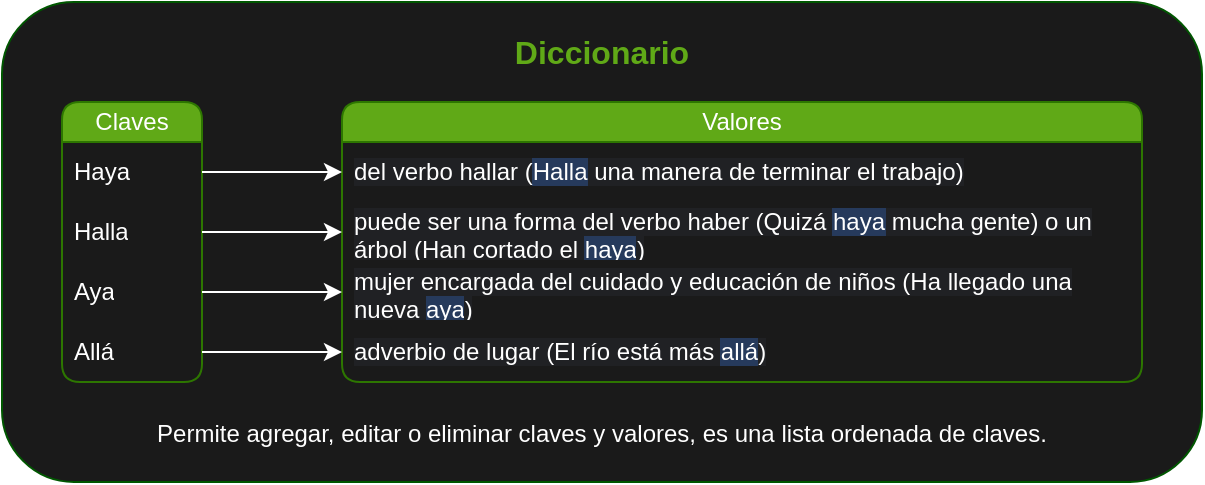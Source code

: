 <mxfile>
    <diagram id="DOsJokR7l6kQFrq2gYUB" name="Página-1">
        <mxGraphModel dx="732" dy="505" grid="1" gridSize="10" guides="1" tooltips="1" connect="1" arrows="1" fold="1" page="1" pageScale="1" pageWidth="827" pageHeight="1169" math="0" shadow="0">
            <root>
                <mxCell id="0"/>
                <mxCell id="1" parent="0"/>
                <mxCell id="2" value="" style="rounded=1;whiteSpace=wrap;html=1;fillColor=#1A1A1A;fontColor=#ffffff;strokeColor=#005700;" parent="1" vertex="1">
                    <mxGeometry x="120" y="70" width="600" height="240" as="geometry"/>
                </mxCell>
                <mxCell id="6" value="Claves" style="swimlane;fontStyle=0;childLayout=stackLayout;horizontal=1;startSize=20;horizontalStack=0;resizeParent=1;resizeParentMax=0;resizeLast=0;collapsible=1;marginBottom=0;whiteSpace=wrap;html=1;fillColor=#60a917;fontColor=#ffffff;strokeColor=#2D7600;rounded=1;" parent="1" vertex="1">
                    <mxGeometry x="150" y="120" width="70" height="140" as="geometry"/>
                </mxCell>
                <mxCell id="7" value="Haya" style="text;strokeColor=none;fillColor=none;align=left;verticalAlign=middle;spacingLeft=4;spacingRight=4;overflow=hidden;points=[[0,0.5],[1,0.5]];portConstraint=eastwest;rotatable=0;whiteSpace=wrap;html=1;fontColor=#FFFFFF;" parent="6" vertex="1">
                    <mxGeometry y="20" width="70" height="30" as="geometry"/>
                </mxCell>
                <mxCell id="10" value="Halla" style="text;strokeColor=none;fillColor=none;align=left;verticalAlign=middle;spacingLeft=4;spacingRight=4;overflow=hidden;points=[[0,0.5],[1,0.5]];portConstraint=eastwest;rotatable=0;whiteSpace=wrap;html=1;fontColor=#FFFFFF;" parent="6" vertex="1">
                    <mxGeometry y="50" width="70" height="30" as="geometry"/>
                </mxCell>
                <mxCell id="11" value="Aya" style="text;strokeColor=none;fillColor=none;align=left;verticalAlign=middle;spacingLeft=4;spacingRight=4;overflow=hidden;points=[[0,0.5],[1,0.5]];portConstraint=eastwest;rotatable=0;whiteSpace=wrap;html=1;fontColor=#FFFFFF;" parent="6" vertex="1">
                    <mxGeometry y="80" width="70" height="30" as="geometry"/>
                </mxCell>
                <mxCell id="8" value="Allá" style="text;strokeColor=none;fillColor=none;align=left;verticalAlign=middle;spacingLeft=4;spacingRight=4;overflow=hidden;points=[[0,0.5],[1,0.5]];portConstraint=eastwest;rotatable=0;whiteSpace=wrap;html=1;fontColor=#FFFFFF;" parent="6" vertex="1">
                    <mxGeometry y="110" width="70" height="30" as="geometry"/>
                </mxCell>
                <mxCell id="12" value="Diccionario" style="text;html=1;strokeColor=none;fillColor=none;align=center;verticalAlign=middle;whiteSpace=wrap;rounded=0;fontStyle=1;fontSize=16;fontColor=#60A917;" parent="1" vertex="1">
                    <mxGeometry x="120" y="80" width="600" height="30" as="geometry"/>
                </mxCell>
                <mxCell id="13" value="Valores" style="swimlane;fontStyle=0;childLayout=stackLayout;horizontal=1;startSize=20;horizontalStack=0;resizeParent=1;resizeParentMax=0;resizeLast=0;collapsible=1;marginBottom=0;whiteSpace=wrap;html=1;fillColor=#60a917;fontColor=#ffffff;strokeColor=#2D7600;rounded=1;" parent="1" vertex="1">
                    <mxGeometry x="290" y="120" width="400" height="140" as="geometry"/>
                </mxCell>
                <mxCell id="14" value="&lt;font style=&quot;font-size: 12px;&quot;&gt;&lt;span style=&quot;font-family: &amp;quot;Google Sans&amp;quot;, arial, sans-serif; background-color: rgb(32, 33, 36);&quot;&gt;del verbo hallar (&lt;/span&gt;&lt;span style=&quot;background-color: rgba(66, 133, 244, 0.3); font-family: &amp;quot;Google Sans&amp;quot;, arial, sans-serif;&quot;&gt;Halla&lt;/span&gt;&lt;span style=&quot;font-family: &amp;quot;Google Sans&amp;quot;, arial, sans-serif; background-color: rgb(32, 33, 36);&quot;&gt;&amp;nbsp;una manera de terminar el trabajo)&lt;/span&gt;&lt;/font&gt;" style="text;strokeColor=none;fillColor=none;align=left;verticalAlign=middle;spacingLeft=4;spacingRight=4;overflow=hidden;points=[[0,0.5],[1,0.5]];portConstraint=eastwest;rotatable=0;whiteSpace=wrap;html=1;fontColor=#FFFFFF;" parent="13" vertex="1">
                    <mxGeometry y="20" width="400" height="30" as="geometry"/>
                </mxCell>
                <mxCell id="15" value="&lt;font style=&quot;font-size: 12px;&quot;&gt;&lt;span style=&quot;font-family: &amp;quot;Google Sans&amp;quot;, arial, sans-serif; background-color: rgb(32, 33, 36);&quot;&gt;puede ser una forma del verbo haber (Quizá&amp;nbsp;&lt;/span&gt;&lt;span style=&quot;background-color: rgba(66, 133, 244, 0.3); font-family: &amp;quot;Google Sans&amp;quot;, arial, sans-serif;&quot;&gt;haya&lt;/span&gt;&lt;span style=&quot;font-family: &amp;quot;Google Sans&amp;quot;, arial, sans-serif; background-color: rgb(32, 33, 36);&quot;&gt;&amp;nbsp;mucha gente) o un árbol (Han cortado el&amp;nbsp;&lt;/span&gt;&lt;span style=&quot;background-color: rgba(66, 133, 244, 0.3); font-family: &amp;quot;Google Sans&amp;quot;, arial, sans-serif;&quot;&gt;haya&lt;/span&gt;&lt;span style=&quot;font-family: &amp;quot;Google Sans&amp;quot;, arial, sans-serif; background-color: rgb(32, 33, 36);&quot;&gt;)&lt;/span&gt;&lt;/font&gt;" style="text;strokeColor=none;fillColor=none;align=left;verticalAlign=middle;spacingLeft=4;spacingRight=4;overflow=hidden;points=[[0,0.5],[1,0.5]];portConstraint=eastwest;rotatable=0;whiteSpace=wrap;html=1;fontColor=#FFFFFF;" parent="13" vertex="1">
                    <mxGeometry y="50" width="400" height="30" as="geometry"/>
                </mxCell>
                <mxCell id="16" value="&lt;font style=&quot;font-size: 12px;&quot;&gt;&lt;span style=&quot;font-family: &amp;quot;Google Sans&amp;quot;, arial, sans-serif; background-color: rgb(32, 33, 36);&quot;&gt;mujer encargada del cuidado y educación de niños (Ha llegado una nueva&amp;nbsp;&lt;/span&gt;&lt;span style=&quot;background-color: rgba(66, 133, 244, 0.3); font-family: &amp;quot;Google Sans&amp;quot;, arial, sans-serif;&quot;&gt;aya&lt;/span&gt;&lt;span style=&quot;font-family: &amp;quot;Google Sans&amp;quot;, arial, sans-serif; background-color: rgb(32, 33, 36);&quot;&gt;)&lt;/span&gt;&lt;/font&gt;" style="text;strokeColor=none;fillColor=none;align=left;verticalAlign=middle;spacingLeft=4;spacingRight=4;overflow=hidden;points=[[0,0.5],[1,0.5]];portConstraint=eastwest;rotatable=0;whiteSpace=wrap;html=1;fontColor=#FFFFFF;" parent="13" vertex="1">
                    <mxGeometry y="80" width="400" height="30" as="geometry"/>
                </mxCell>
                <mxCell id="17" value="&lt;font style=&quot;font-size: 12px;&quot;&gt;&lt;span style=&quot;font-family: &amp;quot;Google Sans&amp;quot;, arial, sans-serif; background-color: rgb(32, 33, 36);&quot;&gt;adverbio de lugar (El río está más&amp;nbsp;&lt;/span&gt;&lt;span style=&quot;background-color: rgba(66, 133, 244, 0.3); font-family: &amp;quot;Google Sans&amp;quot;, arial, sans-serif;&quot;&gt;allá&lt;/span&gt;&lt;span style=&quot;font-family: &amp;quot;Google Sans&amp;quot;, arial, sans-serif; background-color: rgb(32, 33, 36);&quot;&gt;)&lt;/span&gt;&lt;/font&gt;" style="text;strokeColor=none;fillColor=none;align=left;verticalAlign=middle;spacingLeft=4;spacingRight=4;overflow=hidden;points=[[0,0.5],[1,0.5]];portConstraint=eastwest;rotatable=0;whiteSpace=wrap;html=1;fontColor=#FFFFFF;" parent="13" vertex="1">
                    <mxGeometry y="110" width="400" height="30" as="geometry"/>
                </mxCell>
                <mxCell id="19" style="edgeStyle=none;html=1;fontSize=12;fontColor=#60A917;strokeColor=#FFFFFF;" parent="1" source="7" target="14" edge="1">
                    <mxGeometry relative="1" as="geometry"/>
                </mxCell>
                <mxCell id="20" style="edgeStyle=none;html=1;fontSize=12;fontColor=#60A917;strokeColor=#FFFFFF;" parent="1" source="10" target="15" edge="1">
                    <mxGeometry relative="1" as="geometry"/>
                </mxCell>
                <mxCell id="21" style="edgeStyle=none;html=1;exitX=1;exitY=0.5;exitDx=0;exitDy=0;fontSize=12;fontColor=#60A917;strokeColor=#FFFFFF;" parent="1" source="11" target="16" edge="1">
                    <mxGeometry relative="1" as="geometry"/>
                </mxCell>
                <mxCell id="22" style="edgeStyle=none;html=1;exitX=1;exitY=0.5;exitDx=0;exitDy=0;entryX=0;entryY=0.5;entryDx=0;entryDy=0;fontSize=12;fontColor=#60A917;strokeColor=#FFFFFF;" parent="1" source="8" target="17" edge="1">
                    <mxGeometry relative="1" as="geometry"/>
                </mxCell>
                <mxCell id="23" value="Permite agregar, editar o eliminar claves y valores, es una lista ordenada de claves." style="text;html=1;strokeColor=none;fillColor=none;align=center;verticalAlign=middle;whiteSpace=wrap;rounded=0;fontColor=#FFFFFF;" vertex="1" parent="1">
                    <mxGeometry x="120" y="271" width="600" height="30" as="geometry"/>
                </mxCell>
            </root>
        </mxGraphModel>
    </diagram>
</mxfile>